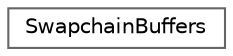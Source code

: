 digraph "类继承关系图"
{
 // LATEX_PDF_SIZE
  bgcolor="transparent";
  edge [fontname=Helvetica,fontsize=10,labelfontname=Helvetica,labelfontsize=10];
  node [fontname=Helvetica,fontsize=10,shape=box,height=0.2,width=0.4];
  rankdir="LR";
  Node0 [id="Node000000",label="SwapchainBuffers",height=0.2,width=0.4,color="grey40", fillcolor="white", style="filled",URL="$struct_swapchain_buffers.html",tooltip=" "];
}
